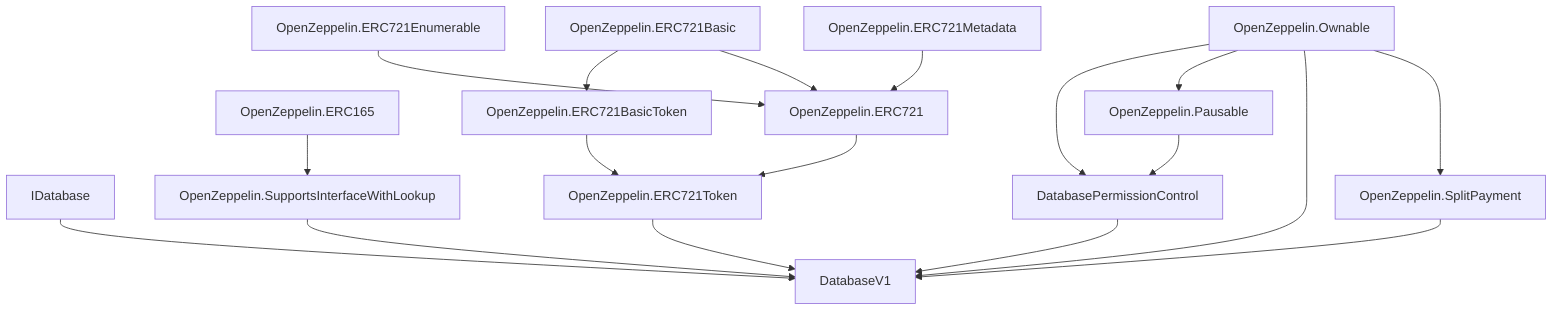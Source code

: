 graph TD;
    IDatabase-->DatabaseV1;
    OpenZeppelin.ERC721Token-->DatabaseV1;
    OpenZeppelin.SplitPayment-->DatabaseV1;
    DatabasePermissionControl-->DatabaseV1;
    OpenZeppelin.SupportsInterfaceWithLookup-->DatabaseV1;
    OpenZeppelin.ERC165-->OpenZeppelin.SupportsInterfaceWithLookup;
    OpenZeppelin.Pausable-->DatabasePermissionControl;
    OpenZeppelin.Ownable-->DatabasePermissionControl;
    OpenZeppelin.Ownable-->OpenZeppelin.Pausable;
    OpenZeppelin.Ownable-->DatabaseV1;
    OpenZeppelin.Ownable-->OpenZeppelin.SplitPayment;
    OpenZeppelin.ERC721-->OpenZeppelin.ERC721Token;
    OpenZeppelin.ERC721BasicToken-->OpenZeppelin.ERC721Token;
    OpenZeppelin.ERC721Basic-->OpenZeppelin.ERC721BasicToken;
    OpenZeppelin.ERC721Basic-->OpenZeppelin.ERC721;
    OpenZeppelin.ERC721Enumerable-->OpenZeppelin.ERC721;
    OpenZeppelin.ERC721Metadata-->OpenZeppelin.ERC721;